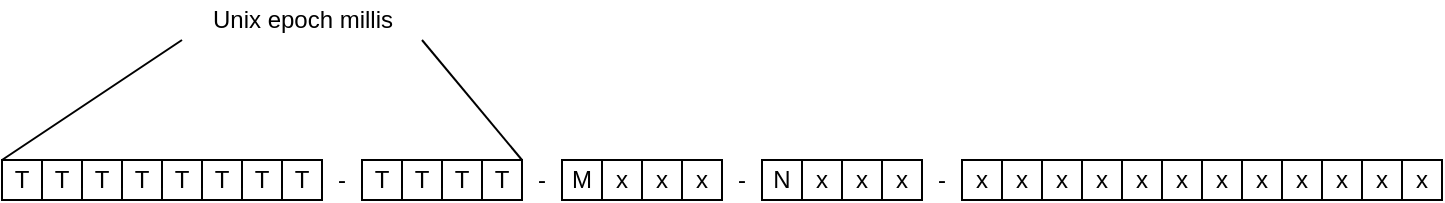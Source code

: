 <mxfile version="16.5.1" type="device"><diagram id="QtqDBfX2dTf8WBnxvpzj" name="Page-1"><mxGraphModel dx="1329" dy="786" grid="1" gridSize="10" guides="1" tooltips="1" connect="1" arrows="1" fold="1" page="1" pageScale="1" pageWidth="1169" pageHeight="827" math="0" shadow="0"><root><mxCell id="0"/><mxCell id="1" parent="0"/><mxCell id="qY594v6IInqwtwJK2r39-38" value="-" style="whiteSpace=wrap;html=1;aspect=fixed;strokeColor=none;" vertex="1" parent="1"><mxGeometry x="560" y="220" width="20" height="20" as="geometry"/></mxCell><mxCell id="qY594v6IInqwtwJK2r39-20" value="-" style="whiteSpace=wrap;html=1;aspect=fixed;strokeColor=none;" vertex="1" parent="1"><mxGeometry x="460" y="220" width="20" height="20" as="geometry"/></mxCell><mxCell id="qY594v6IInqwtwJK2r39-19" value="-" style="whiteSpace=wrap;html=1;aspect=fixed;strokeColor=none;" vertex="1" parent="1"><mxGeometry x="360" y="220" width="20" height="20" as="geometry"/></mxCell><mxCell id="qY594v6IInqwtwJK2r39-10" value="-" style="whiteSpace=wrap;html=1;aspect=fixed;strokeColor=none;" vertex="1" parent="1"><mxGeometry x="260" y="220" width="20" height="20" as="geometry"/></mxCell><mxCell id="qY594v6IInqwtwJK2r39-1" value="T" style="whiteSpace=wrap;html=1;aspect=fixed;" vertex="1" parent="1"><mxGeometry x="100" y="220" width="20" height="20" as="geometry"/></mxCell><mxCell id="qY594v6IInqwtwJK2r39-3" value="T" style="whiteSpace=wrap;html=1;aspect=fixed;" vertex="1" parent="1"><mxGeometry x="120" y="220" width="20" height="20" as="geometry"/></mxCell><mxCell id="qY594v6IInqwtwJK2r39-4" value="T" style="whiteSpace=wrap;html=1;aspect=fixed;" vertex="1" parent="1"><mxGeometry x="140" y="220" width="20" height="20" as="geometry"/></mxCell><mxCell id="qY594v6IInqwtwJK2r39-5" value="T" style="whiteSpace=wrap;html=1;aspect=fixed;" vertex="1" parent="1"><mxGeometry x="160" y="220" width="20" height="20" as="geometry"/></mxCell><mxCell id="qY594v6IInqwtwJK2r39-6" value="T" style="whiteSpace=wrap;html=1;aspect=fixed;" vertex="1" parent="1"><mxGeometry x="180" y="220" width="20" height="20" as="geometry"/></mxCell><mxCell id="qY594v6IInqwtwJK2r39-7" value="T" style="whiteSpace=wrap;html=1;aspect=fixed;" vertex="1" parent="1"><mxGeometry x="200" y="220" width="20" height="20" as="geometry"/></mxCell><mxCell id="qY594v6IInqwtwJK2r39-8" value="T" style="whiteSpace=wrap;html=1;aspect=fixed;" vertex="1" parent="1"><mxGeometry x="220" y="220" width="20" height="20" as="geometry"/></mxCell><mxCell id="qY594v6IInqwtwJK2r39-9" value="T" style="whiteSpace=wrap;html=1;aspect=fixed;" vertex="1" parent="1"><mxGeometry x="240" y="220" width="20" height="20" as="geometry"/></mxCell><mxCell id="qY594v6IInqwtwJK2r39-11" value="T" style="whiteSpace=wrap;html=1;aspect=fixed;" vertex="1" parent="1"><mxGeometry x="280" y="220" width="20" height="20" as="geometry"/></mxCell><mxCell id="qY594v6IInqwtwJK2r39-12" value="T" style="whiteSpace=wrap;html=1;aspect=fixed;" vertex="1" parent="1"><mxGeometry x="300" y="220" width="20" height="20" as="geometry"/></mxCell><mxCell id="qY594v6IInqwtwJK2r39-13" value="T" style="whiteSpace=wrap;html=1;aspect=fixed;" vertex="1" parent="1"><mxGeometry x="320" y="220" width="20" height="20" as="geometry"/></mxCell><mxCell id="qY594v6IInqwtwJK2r39-14" value="T" style="whiteSpace=wrap;html=1;aspect=fixed;" vertex="1" parent="1"><mxGeometry x="340" y="220" width="20" height="20" as="geometry"/></mxCell><mxCell id="qY594v6IInqwtwJK2r39-15" value="M" style="whiteSpace=wrap;html=1;aspect=fixed;" vertex="1" parent="1"><mxGeometry x="380" y="220" width="20" height="20" as="geometry"/></mxCell><mxCell id="qY594v6IInqwtwJK2r39-16" value="x" style="whiteSpace=wrap;html=1;aspect=fixed;" vertex="1" parent="1"><mxGeometry x="400" y="220" width="20" height="20" as="geometry"/></mxCell><mxCell id="qY594v6IInqwtwJK2r39-17" value="x" style="whiteSpace=wrap;html=1;aspect=fixed;" vertex="1" parent="1"><mxGeometry x="420" y="220" width="20" height="20" as="geometry"/></mxCell><mxCell id="qY594v6IInqwtwJK2r39-18" value="x" style="whiteSpace=wrap;html=1;aspect=fixed;" vertex="1" parent="1"><mxGeometry x="440" y="220" width="20" height="20" as="geometry"/></mxCell><mxCell id="qY594v6IInqwtwJK2r39-21" value="x" style="whiteSpace=wrap;html=1;aspect=fixed;" vertex="1" parent="1"><mxGeometry x="580" y="220" width="20" height="20" as="geometry"/></mxCell><mxCell id="qY594v6IInqwtwJK2r39-22" value="x" style="whiteSpace=wrap;html=1;aspect=fixed;" vertex="1" parent="1"><mxGeometry x="600" y="220" width="20" height="20" as="geometry"/></mxCell><mxCell id="qY594v6IInqwtwJK2r39-23" value="x" style="whiteSpace=wrap;html=1;aspect=fixed;" vertex="1" parent="1"><mxGeometry x="620" y="220" width="20" height="20" as="geometry"/></mxCell><mxCell id="qY594v6IInqwtwJK2r39-24" value="x" style="whiteSpace=wrap;html=1;aspect=fixed;" vertex="1" parent="1"><mxGeometry x="640" y="220" width="20" height="20" as="geometry"/></mxCell><mxCell id="qY594v6IInqwtwJK2r39-25" value="x" style="whiteSpace=wrap;html=1;aspect=fixed;" vertex="1" parent="1"><mxGeometry x="660" y="220" width="20" height="20" as="geometry"/></mxCell><mxCell id="qY594v6IInqwtwJK2r39-26" value="x" style="whiteSpace=wrap;html=1;aspect=fixed;" vertex="1" parent="1"><mxGeometry x="680" y="220" width="20" height="20" as="geometry"/></mxCell><mxCell id="qY594v6IInqwtwJK2r39-27" value="x" style="whiteSpace=wrap;html=1;aspect=fixed;" vertex="1" parent="1"><mxGeometry x="700" y="220" width="20" height="20" as="geometry"/></mxCell><mxCell id="qY594v6IInqwtwJK2r39-28" value="x" style="whiteSpace=wrap;html=1;aspect=fixed;" vertex="1" parent="1"><mxGeometry x="720" y="220" width="20" height="20" as="geometry"/></mxCell><mxCell id="qY594v6IInqwtwJK2r39-30" value="x" style="whiteSpace=wrap;html=1;aspect=fixed;" vertex="1" parent="1"><mxGeometry x="740" y="220" width="20" height="20" as="geometry"/></mxCell><mxCell id="qY594v6IInqwtwJK2r39-31" value="x" style="whiteSpace=wrap;html=1;aspect=fixed;" vertex="1" parent="1"><mxGeometry x="760" y="220" width="20" height="20" as="geometry"/></mxCell><mxCell id="qY594v6IInqwtwJK2r39-32" value="x" style="whiteSpace=wrap;html=1;aspect=fixed;" vertex="1" parent="1"><mxGeometry x="780" y="220" width="20" height="20" as="geometry"/></mxCell><mxCell id="qY594v6IInqwtwJK2r39-33" value="x" style="whiteSpace=wrap;html=1;aspect=fixed;" vertex="1" parent="1"><mxGeometry x="800" y="220" width="20" height="20" as="geometry"/></mxCell><mxCell id="qY594v6IInqwtwJK2r39-34" value="N" style="whiteSpace=wrap;html=1;aspect=fixed;" vertex="1" parent="1"><mxGeometry x="480" y="220" width="20" height="20" as="geometry"/></mxCell><mxCell id="qY594v6IInqwtwJK2r39-35" value="x" style="whiteSpace=wrap;html=1;aspect=fixed;" vertex="1" parent="1"><mxGeometry x="500" y="220" width="20" height="20" as="geometry"/></mxCell><mxCell id="qY594v6IInqwtwJK2r39-36" value="x" style="whiteSpace=wrap;html=1;aspect=fixed;" vertex="1" parent="1"><mxGeometry x="520" y="220" width="20" height="20" as="geometry"/></mxCell><mxCell id="qY594v6IInqwtwJK2r39-37" value="x" style="whiteSpace=wrap;html=1;aspect=fixed;" vertex="1" parent="1"><mxGeometry x="540" y="220" width="20" height="20" as="geometry"/></mxCell><mxCell id="qY594v6IInqwtwJK2r39-56" value="Unix epoch millis" style="text;html=1;align=center;verticalAlign=middle;resizable=0;points=[];autosize=1;strokeColor=none;fillColor=none;" vertex="1" parent="1"><mxGeometry x="195" y="140" width="110" height="20" as="geometry"/></mxCell><mxCell id="qY594v6IInqwtwJK2r39-57" value="" style="endArrow=none;html=1;rounded=0;" edge="1" parent="1"><mxGeometry width="50" height="50" relative="1" as="geometry"><mxPoint x="100" y="220" as="sourcePoint"/><mxPoint x="190" y="160" as="targetPoint"/></mxGeometry></mxCell><mxCell id="qY594v6IInqwtwJK2r39-58" value="" style="endArrow=none;html=1;rounded=0;exitX=1;exitY=0;exitDx=0;exitDy=0;" edge="1" parent="1" source="qY594v6IInqwtwJK2r39-14"><mxGeometry width="50" height="50" relative="1" as="geometry"><mxPoint x="260" y="340" as="sourcePoint"/><mxPoint x="310" y="160" as="targetPoint"/></mxGeometry></mxCell></root></mxGraphModel></diagram></mxfile>
